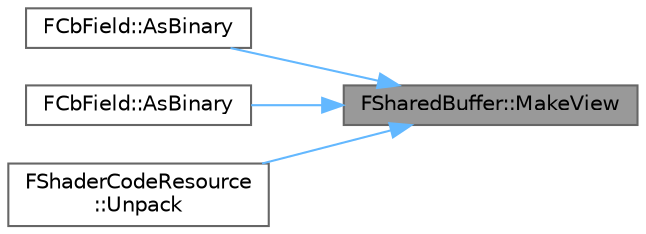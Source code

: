 digraph "FSharedBuffer::MakeView"
{
 // INTERACTIVE_SVG=YES
 // LATEX_PDF_SIZE
  bgcolor="transparent";
  edge [fontname=Helvetica,fontsize=10,labelfontname=Helvetica,labelfontsize=10];
  node [fontname=Helvetica,fontsize=10,shape=box,height=0.2,width=0.4];
  rankdir="RL";
  Node1 [id="Node000001",label="FSharedBuffer::MakeView",height=0.2,width=0.4,color="gray40", fillcolor="grey60", style="filled", fontcolor="black",tooltip="Make a non-owned view of the input."];
  Node1 -> Node2 [id="edge1_Node000001_Node000002",dir="back",color="steelblue1",style="solid",tooltip=" "];
  Node2 [id="Node000002",label="FCbField::AsBinary",height=0.2,width=0.4,color="grey40", fillcolor="white", style="filled",URL="$db/d5a/classFCbField.html#ade7d3d241054d075eedb0872c36a3dbf",tooltip="Access the field as binary."];
  Node1 -> Node3 [id="edge2_Node000001_Node000003",dir="back",color="steelblue1",style="solid",tooltip=" "];
  Node3 [id="Node000003",label="FCbField::AsBinary",height=0.2,width=0.4,color="grey40", fillcolor="white", style="filled",URL="$db/d5a/classFCbField.html#ac4fdc21bc9e366f80c0dde14caf20c40",tooltip=" "];
  Node1 -> Node4 [id="edge3_Node000001_Node000004",dir="back",color="steelblue1",style="solid",tooltip=" "];
  Node4 [id="Node000004",label="FShaderCodeResource\l::Unpack",height=0.2,width=0.4,color="grey40", fillcolor="white", style="filled",URL="$d0/d8d/classFShaderCodeResource.html#ae23d9d7409c337bbfacdc5264e855c71",tooltip=" "];
}
